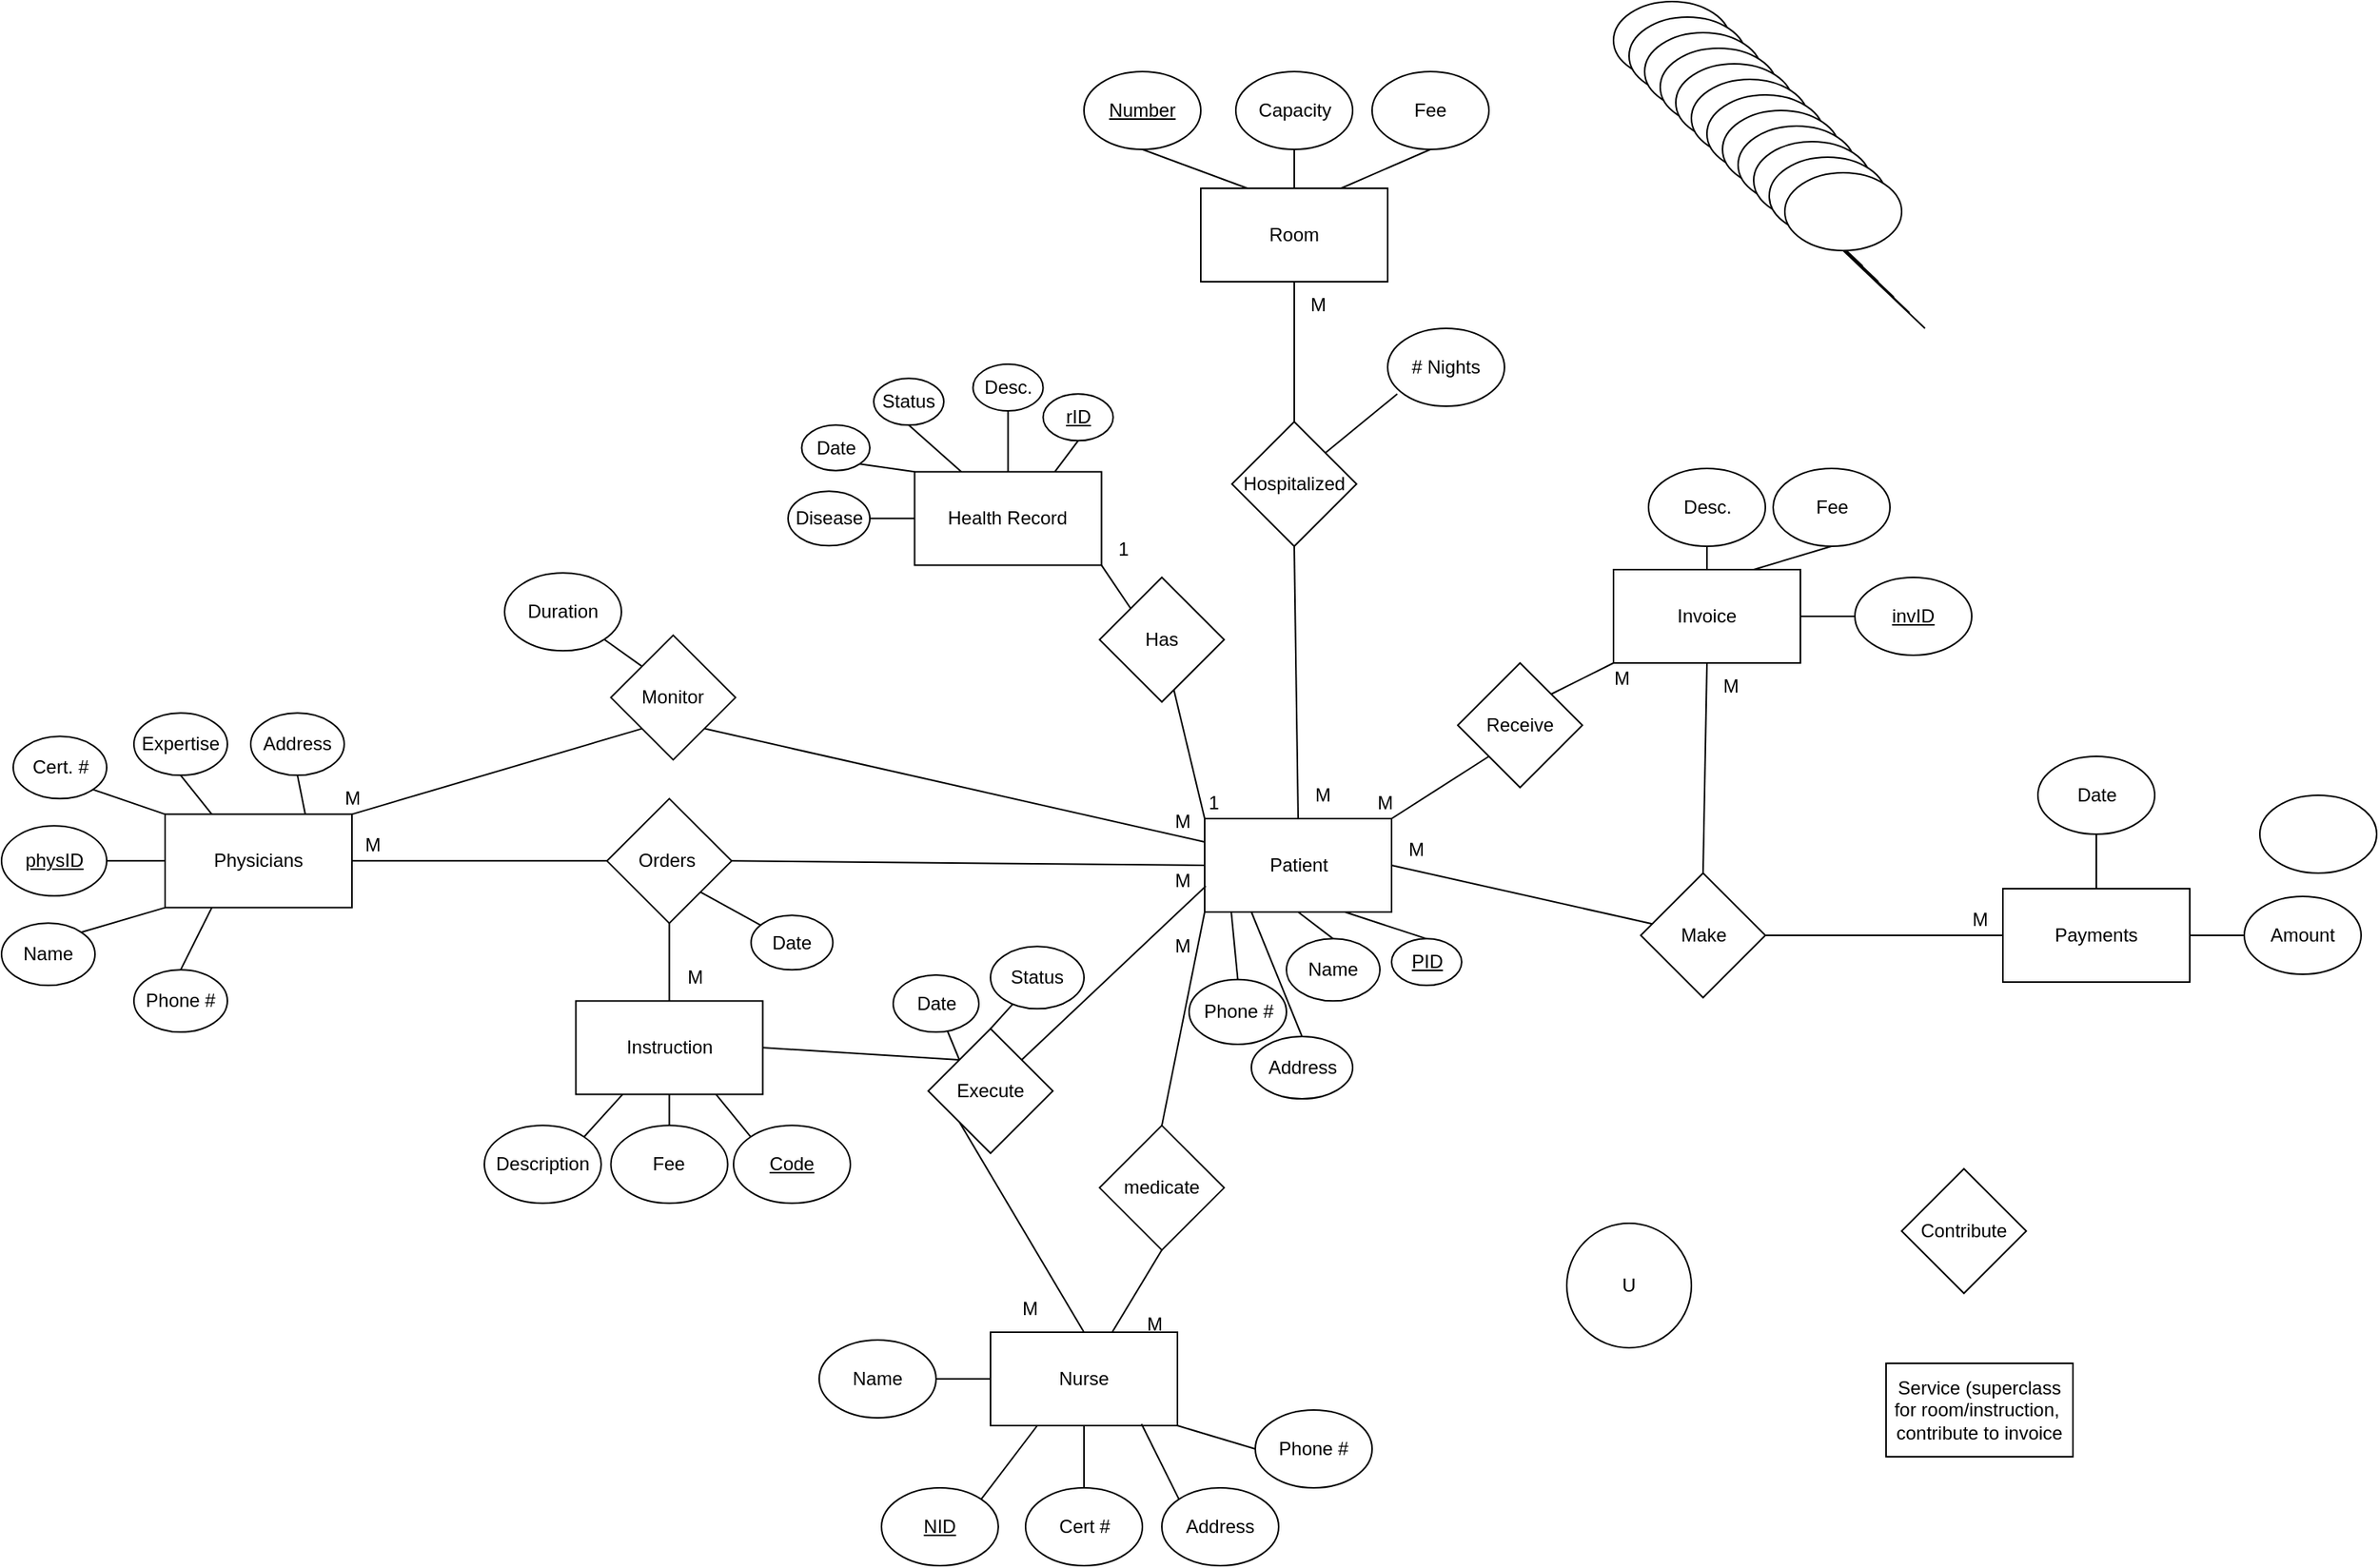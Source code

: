 <mxfile version="21.2.1" type="device">
  <diagram id="SSazmtFKOzigNYbbt5q3" name="Page-1">
    <mxGraphModel dx="2395" dy="1157" grid="1" gridSize="10" guides="1" tooltips="1" connect="1" arrows="1" fold="1" page="1" pageScale="1" pageWidth="850" pageHeight="1100" math="0" shadow="0">
      <root>
        <mxCell id="0" />
        <mxCell id="1" parent="0" />
        <mxCell id="51HZiMlxU9EM_0fWzo---1" value="Physicians" style="rounded=0;whiteSpace=wrap;html=1;" parent="1" vertex="1">
          <mxGeometry x="-690" y="542.17" width="120" height="60" as="geometry" />
        </mxCell>
        <mxCell id="51HZiMlxU9EM_0fWzo---2" value="Room" style="rounded=0;whiteSpace=wrap;html=1;" parent="1" vertex="1">
          <mxGeometry x="-25" y="140" width="120" height="60" as="geometry" />
        </mxCell>
        <mxCell id="51HZiMlxU9EM_0fWzo---3" value="Instruction" style="rounded=0;whiteSpace=wrap;html=1;" parent="1" vertex="1">
          <mxGeometry x="-426.25" y="662.17" width="120" height="60" as="geometry" />
        </mxCell>
        <mxCell id="51HZiMlxU9EM_0fWzo---4" value="Payments" style="rounded=0;whiteSpace=wrap;html=1;" parent="1" vertex="1">
          <mxGeometry x="490" y="590" width="120" height="60" as="geometry" />
        </mxCell>
        <mxCell id="51HZiMlxU9EM_0fWzo---5" value="Patient" style="rounded=0;whiteSpace=wrap;html=1;" parent="1" vertex="1">
          <mxGeometry x="-22.5" y="545" width="120" height="60" as="geometry" />
        </mxCell>
        <mxCell id="51HZiMlxU9EM_0fWzo---6" value="Nurse" style="rounded=0;whiteSpace=wrap;html=1;" parent="1" vertex="1">
          <mxGeometry x="-160" y="875" width="120" height="60" as="geometry" />
        </mxCell>
        <mxCell id="51HZiMlxU9EM_0fWzo---7" value="&lt;u&gt;physID&lt;/u&gt;" style="ellipse;whiteSpace=wrap;html=1;" parent="1" vertex="1">
          <mxGeometry x="-795" y="549.67" width="67.5" height="45" as="geometry" />
        </mxCell>
        <mxCell id="51HZiMlxU9EM_0fWzo---8" value="" style="endArrow=none;html=1;rounded=0;entryX=1;entryY=0.5;entryDx=0;entryDy=0;exitX=0;exitY=0.5;exitDx=0;exitDy=0;" parent="1" source="51HZiMlxU9EM_0fWzo---1" target="51HZiMlxU9EM_0fWzo---7" edge="1">
          <mxGeometry width="50" height="50" relative="1" as="geometry">
            <mxPoint x="-640" y="482.17" as="sourcePoint" />
            <mxPoint x="-420" y="642.17" as="targetPoint" />
          </mxGeometry>
        </mxCell>
        <mxCell id="51HZiMlxU9EM_0fWzo---88" value="" style="endArrow=none;html=1;rounded=0;entryX=0;entryY=0;entryDx=0;entryDy=0;exitX=0.75;exitY=1;exitDx=0;exitDy=0;" parent="1" source="51HZiMlxU9EM_0fWzo---3" target="51HZiMlxU9EM_0fWzo---93" edge="1">
          <mxGeometry width="50" height="50" relative="1" as="geometry">
            <mxPoint x="-315" y="812.17" as="sourcePoint" />
            <mxPoint x="377.5" y="942.17" as="targetPoint" />
          </mxGeometry>
        </mxCell>
        <mxCell id="51HZiMlxU9EM_0fWzo---91" value="" style="ellipse;whiteSpace=wrap;html=1;" parent="1" vertex="1">
          <mxGeometry x="655" y="530" width="75" height="50" as="geometry" />
        </mxCell>
        <mxCell id="51HZiMlxU9EM_0fWzo---93" value="&lt;u&gt;Code&lt;/u&gt;" style="ellipse;whiteSpace=wrap;html=1;" parent="1" vertex="1">
          <mxGeometry x="-325" y="742.17" width="75" height="50" as="geometry" />
        </mxCell>
        <mxCell id="51HZiMlxU9EM_0fWzo---95" value="Phone #" style="ellipse;whiteSpace=wrap;html=1;" parent="1" vertex="1">
          <mxGeometry x="-710" y="642.17" width="60" height="40" as="geometry" />
        </mxCell>
        <mxCell id="51HZiMlxU9EM_0fWzo---96" value="" style="endArrow=none;html=1;rounded=0;exitX=0.25;exitY=1;exitDx=0;exitDy=0;entryX=0.5;entryY=0;entryDx=0;entryDy=0;" parent="1" source="51HZiMlxU9EM_0fWzo---1" target="51HZiMlxU9EM_0fWzo---95" edge="1">
          <mxGeometry width="50" height="50" relative="1" as="geometry">
            <mxPoint x="-390" y="532.17" as="sourcePoint" />
            <mxPoint x="-660" y="642.17" as="targetPoint" />
          </mxGeometry>
        </mxCell>
        <mxCell id="51HZiMlxU9EM_0fWzo---97" value="Fee" style="ellipse;whiteSpace=wrap;html=1;" parent="1" vertex="1">
          <mxGeometry x="-403.75" y="742.17" width="75" height="50" as="geometry" />
        </mxCell>
        <mxCell id="51HZiMlxU9EM_0fWzo---98" value="" style="endArrow=none;html=1;rounded=0;entryX=0.5;entryY=0;entryDx=0;entryDy=0;exitX=0.5;exitY=1;exitDx=0;exitDy=0;" parent="1" source="51HZiMlxU9EM_0fWzo---3" target="51HZiMlxU9EM_0fWzo---97" edge="1">
          <mxGeometry width="50" height="50" relative="1" as="geometry">
            <mxPoint x="-375" y="812.17" as="sourcePoint" />
            <mxPoint x="427.5" y="992.17" as="targetPoint" />
          </mxGeometry>
        </mxCell>
        <mxCell id="51HZiMlxU9EM_0fWzo---99" value="Description" style="ellipse;whiteSpace=wrap;html=1;" parent="1" vertex="1">
          <mxGeometry x="-485" y="742.17" width="75" height="50" as="geometry" />
        </mxCell>
        <mxCell id="51HZiMlxU9EM_0fWzo---100" value="" style="endArrow=none;html=1;rounded=0;entryX=1;entryY=0;entryDx=0;entryDy=0;exitX=0.25;exitY=1;exitDx=0;exitDy=0;" parent="1" source="51HZiMlxU9EM_0fWzo---3" target="51HZiMlxU9EM_0fWzo---99" edge="1">
          <mxGeometry width="50" height="50" relative="1" as="geometry">
            <mxPoint x="-405" y="812.17" as="sourcePoint" />
            <mxPoint x="-95" y="852.17" as="targetPoint" />
          </mxGeometry>
        </mxCell>
        <mxCell id="51HZiMlxU9EM_0fWzo---101" value="Capacity" style="ellipse;whiteSpace=wrap;html=1;" parent="1" vertex="1">
          <mxGeometry x="-2.5" y="65" width="75" height="50" as="geometry" />
        </mxCell>
        <mxCell id="51HZiMlxU9EM_0fWzo---102" value="" style="endArrow=none;html=1;rounded=0;entryX=0.5;entryY=1;entryDx=0;entryDy=0;exitX=0.5;exitY=0;exitDx=0;exitDy=0;" parent="1" source="51HZiMlxU9EM_0fWzo---2" target="51HZiMlxU9EM_0fWzo---101" edge="1">
          <mxGeometry width="50" height="50" relative="1" as="geometry">
            <mxPoint x="325" y="155" as="sourcePoint" />
            <mxPoint x="545" y="315" as="targetPoint" />
          </mxGeometry>
        </mxCell>
        <mxCell id="51HZiMlxU9EM_0fWzo---103" value="Address" style="ellipse;whiteSpace=wrap;html=1;" parent="1" vertex="1">
          <mxGeometry x="-635" y="477.17" width="60" height="40" as="geometry" />
        </mxCell>
        <mxCell id="51HZiMlxU9EM_0fWzo---104" value="" style="endArrow=none;html=1;rounded=0;entryX=0.5;entryY=1;entryDx=0;entryDy=0;exitX=0.75;exitY=0;exitDx=0;exitDy=0;" parent="1" source="51HZiMlxU9EM_0fWzo---1" target="51HZiMlxU9EM_0fWzo---103" edge="1">
          <mxGeometry width="50" height="50" relative="1" as="geometry">
            <mxPoint x="-350" y="572.17" as="sourcePoint" />
            <mxPoint x="-130" y="732.17" as="targetPoint" />
          </mxGeometry>
        </mxCell>
        <mxCell id="51HZiMlxU9EM_0fWzo---107" value="Cert. #" style="ellipse;whiteSpace=wrap;html=1;" parent="1" vertex="1">
          <mxGeometry x="-787.5" y="492.17" width="60" height="40" as="geometry" />
        </mxCell>
        <mxCell id="51HZiMlxU9EM_0fWzo---108" value="" style="endArrow=none;html=1;rounded=0;entryX=1;entryY=1;entryDx=0;entryDy=0;exitX=0;exitY=0;exitDx=0;exitDy=0;" parent="1" source="51HZiMlxU9EM_0fWzo---1" target="51HZiMlxU9EM_0fWzo---107" edge="1">
          <mxGeometry width="50" height="50" relative="1" as="geometry">
            <mxPoint x="-690" y="542.17" as="sourcePoint" />
            <mxPoint x="-310" y="752.17" as="targetPoint" />
          </mxGeometry>
        </mxCell>
        <mxCell id="51HZiMlxU9EM_0fWzo---109" value="Name" style="ellipse;whiteSpace=wrap;html=1;" parent="1" vertex="1">
          <mxGeometry x="-795" y="612.17" width="60" height="40" as="geometry" />
        </mxCell>
        <mxCell id="51HZiMlxU9EM_0fWzo---110" value="" style="endArrow=none;html=1;rounded=0;entryX=1;entryY=0;entryDx=0;entryDy=0;exitX=0;exitY=1;exitDx=0;exitDy=0;" parent="1" source="51HZiMlxU9EM_0fWzo---1" target="51HZiMlxU9EM_0fWzo---109" edge="1">
          <mxGeometry width="50" height="50" relative="1" as="geometry">
            <mxPoint x="-530" y="432.17" as="sourcePoint" />
            <mxPoint x="-300" y="762.17" as="targetPoint" />
          </mxGeometry>
        </mxCell>
        <mxCell id="51HZiMlxU9EM_0fWzo---111" value="Expertise" style="ellipse;whiteSpace=wrap;html=1;" parent="1" vertex="1">
          <mxGeometry x="-710" y="477.17" width="60" height="40" as="geometry" />
        </mxCell>
        <mxCell id="51HZiMlxU9EM_0fWzo---112" value="" style="endArrow=none;html=1;rounded=0;entryX=0.5;entryY=1;entryDx=0;entryDy=0;exitX=0.25;exitY=0;exitDx=0;exitDy=0;" parent="1" source="51HZiMlxU9EM_0fWzo---1" target="51HZiMlxU9EM_0fWzo---111" edge="1">
          <mxGeometry width="50" height="50" relative="1" as="geometry">
            <mxPoint x="-460" y="432.17" as="sourcePoint" />
            <mxPoint x="-290" y="772.17" as="targetPoint" />
          </mxGeometry>
        </mxCell>
        <mxCell id="51HZiMlxU9EM_0fWzo---113" value="Fee" style="ellipse;whiteSpace=wrap;html=1;" parent="1" vertex="1">
          <mxGeometry x="85" y="65" width="75" height="50" as="geometry" />
        </mxCell>
        <mxCell id="51HZiMlxU9EM_0fWzo---114" value="" style="endArrow=none;html=1;rounded=0;entryX=0.5;entryY=1;entryDx=0;entryDy=0;exitX=0.75;exitY=0;exitDx=0;exitDy=0;" parent="1" source="51HZiMlxU9EM_0fWzo---2" target="51HZiMlxU9EM_0fWzo---113" edge="1">
          <mxGeometry width="50" height="50" relative="1" as="geometry">
            <mxPoint x="485" y="25" as="sourcePoint" />
            <mxPoint x="605" y="375" as="targetPoint" />
          </mxGeometry>
        </mxCell>
        <mxCell id="51HZiMlxU9EM_0fWzo---115" value="&lt;u&gt;Number&lt;/u&gt;" style="ellipse;whiteSpace=wrap;html=1;" parent="1" vertex="1">
          <mxGeometry x="-100" y="65" width="75" height="50" as="geometry" />
        </mxCell>
        <mxCell id="51HZiMlxU9EM_0fWzo---116" value="" style="endArrow=none;html=1;rounded=0;entryX=0.5;entryY=1;entryDx=0;entryDy=0;exitX=0.25;exitY=0;exitDx=0;exitDy=0;" parent="1" source="51HZiMlxU9EM_0fWzo---2" target="51HZiMlxU9EM_0fWzo---115" edge="1">
          <mxGeometry width="50" height="50" relative="1" as="geometry">
            <mxPoint x="465" y="75" as="sourcePoint" />
            <mxPoint x="615" y="385" as="targetPoint" />
          </mxGeometry>
        </mxCell>
        <mxCell id="51HZiMlxU9EM_0fWzo---117" value="" style="ellipse;whiteSpace=wrap;html=1;" parent="1" vertex="1">
          <mxGeometry x="240" y="20" width="75" height="50" as="geometry" />
        </mxCell>
        <mxCell id="51HZiMlxU9EM_0fWzo---118" value="" style="endArrow=none;html=1;rounded=0;entryX=0.5;entryY=1;entryDx=0;entryDy=0;" parent="1" target="51HZiMlxU9EM_0fWzo---117" edge="1">
          <mxGeometry width="50" height="50" relative="1" as="geometry">
            <mxPoint x="330" y="120" as="sourcePoint" />
            <mxPoint x="550" y="280" as="targetPoint" />
          </mxGeometry>
        </mxCell>
        <mxCell id="51HZiMlxU9EM_0fWzo---119" value="" style="ellipse;whiteSpace=wrap;html=1;" parent="1" vertex="1">
          <mxGeometry x="250" y="30" width="75" height="50" as="geometry" />
        </mxCell>
        <mxCell id="51HZiMlxU9EM_0fWzo---120" value="" style="endArrow=none;html=1;rounded=0;entryX=0.5;entryY=1;entryDx=0;entryDy=0;" parent="1" target="51HZiMlxU9EM_0fWzo---119" edge="1">
          <mxGeometry width="50" height="50" relative="1" as="geometry">
            <mxPoint x="340" y="130" as="sourcePoint" />
            <mxPoint x="560" y="290" as="targetPoint" />
          </mxGeometry>
        </mxCell>
        <mxCell id="51HZiMlxU9EM_0fWzo---121" value="" style="ellipse;whiteSpace=wrap;html=1;" parent="1" vertex="1">
          <mxGeometry x="260" y="40" width="75" height="50" as="geometry" />
        </mxCell>
        <mxCell id="51HZiMlxU9EM_0fWzo---122" value="" style="endArrow=none;html=1;rounded=0;entryX=0.5;entryY=1;entryDx=0;entryDy=0;" parent="1" target="51HZiMlxU9EM_0fWzo---121" edge="1">
          <mxGeometry width="50" height="50" relative="1" as="geometry">
            <mxPoint x="350" y="140" as="sourcePoint" />
            <mxPoint x="570" y="300" as="targetPoint" />
          </mxGeometry>
        </mxCell>
        <mxCell id="51HZiMlxU9EM_0fWzo---123" value="" style="ellipse;whiteSpace=wrap;html=1;" parent="1" vertex="1">
          <mxGeometry x="270" y="50" width="75" height="50" as="geometry" />
        </mxCell>
        <mxCell id="51HZiMlxU9EM_0fWzo---124" value="" style="endArrow=none;html=1;rounded=0;entryX=0.5;entryY=1;entryDx=0;entryDy=0;" parent="1" target="51HZiMlxU9EM_0fWzo---123" edge="1">
          <mxGeometry width="50" height="50" relative="1" as="geometry">
            <mxPoint x="360" y="150" as="sourcePoint" />
            <mxPoint x="580" y="310" as="targetPoint" />
          </mxGeometry>
        </mxCell>
        <mxCell id="51HZiMlxU9EM_0fWzo---125" value="" style="ellipse;whiteSpace=wrap;html=1;" parent="1" vertex="1">
          <mxGeometry x="280" y="60" width="75" height="50" as="geometry" />
        </mxCell>
        <mxCell id="51HZiMlxU9EM_0fWzo---126" value="" style="endArrow=none;html=1;rounded=0;entryX=0.5;entryY=1;entryDx=0;entryDy=0;" parent="1" target="51HZiMlxU9EM_0fWzo---125" edge="1">
          <mxGeometry width="50" height="50" relative="1" as="geometry">
            <mxPoint x="370" y="160" as="sourcePoint" />
            <mxPoint x="590" y="320" as="targetPoint" />
          </mxGeometry>
        </mxCell>
        <mxCell id="51HZiMlxU9EM_0fWzo---127" value="" style="ellipse;whiteSpace=wrap;html=1;" parent="1" vertex="1">
          <mxGeometry x="290" y="70" width="75" height="50" as="geometry" />
        </mxCell>
        <mxCell id="51HZiMlxU9EM_0fWzo---128" value="" style="endArrow=none;html=1;rounded=0;entryX=0.5;entryY=1;entryDx=0;entryDy=0;" parent="1" target="51HZiMlxU9EM_0fWzo---127" edge="1">
          <mxGeometry width="50" height="50" relative="1" as="geometry">
            <mxPoint x="380" y="170" as="sourcePoint" />
            <mxPoint x="600" y="330" as="targetPoint" />
          </mxGeometry>
        </mxCell>
        <mxCell id="51HZiMlxU9EM_0fWzo---129" value="" style="ellipse;whiteSpace=wrap;html=1;" parent="1" vertex="1">
          <mxGeometry x="300" y="80" width="75" height="50" as="geometry" />
        </mxCell>
        <mxCell id="51HZiMlxU9EM_0fWzo---130" value="" style="endArrow=none;html=1;rounded=0;entryX=0.5;entryY=1;entryDx=0;entryDy=0;" parent="1" target="51HZiMlxU9EM_0fWzo---129" edge="1">
          <mxGeometry width="50" height="50" relative="1" as="geometry">
            <mxPoint x="390" y="180" as="sourcePoint" />
            <mxPoint x="610" y="340" as="targetPoint" />
          </mxGeometry>
        </mxCell>
        <mxCell id="51HZiMlxU9EM_0fWzo---131" value="" style="ellipse;whiteSpace=wrap;html=1;" parent="1" vertex="1">
          <mxGeometry x="310" y="90" width="75" height="50" as="geometry" />
        </mxCell>
        <mxCell id="51HZiMlxU9EM_0fWzo---132" value="" style="endArrow=none;html=1;rounded=0;entryX=0.5;entryY=1;entryDx=0;entryDy=0;" parent="1" target="51HZiMlxU9EM_0fWzo---131" edge="1">
          <mxGeometry width="50" height="50" relative="1" as="geometry">
            <mxPoint x="400" y="190" as="sourcePoint" />
            <mxPoint x="620" y="350" as="targetPoint" />
          </mxGeometry>
        </mxCell>
        <mxCell id="51HZiMlxU9EM_0fWzo---133" value="" style="ellipse;whiteSpace=wrap;html=1;" parent="1" vertex="1">
          <mxGeometry x="320" y="100" width="75" height="50" as="geometry" />
        </mxCell>
        <mxCell id="51HZiMlxU9EM_0fWzo---134" value="" style="endArrow=none;html=1;rounded=0;entryX=0.5;entryY=1;entryDx=0;entryDy=0;" parent="1" target="51HZiMlxU9EM_0fWzo---133" edge="1">
          <mxGeometry width="50" height="50" relative="1" as="geometry">
            <mxPoint x="410" y="200" as="sourcePoint" />
            <mxPoint x="630" y="360" as="targetPoint" />
          </mxGeometry>
        </mxCell>
        <mxCell id="51HZiMlxU9EM_0fWzo---135" value="" style="ellipse;whiteSpace=wrap;html=1;" parent="1" vertex="1">
          <mxGeometry x="330" y="110" width="75" height="50" as="geometry" />
        </mxCell>
        <mxCell id="51HZiMlxU9EM_0fWzo---136" value="" style="endArrow=none;html=1;rounded=0;entryX=0.5;entryY=1;entryDx=0;entryDy=0;" parent="1" target="51HZiMlxU9EM_0fWzo---135" edge="1">
          <mxGeometry width="50" height="50" relative="1" as="geometry">
            <mxPoint x="420" y="210" as="sourcePoint" />
            <mxPoint x="640" y="370" as="targetPoint" />
          </mxGeometry>
        </mxCell>
        <mxCell id="51HZiMlxU9EM_0fWzo---137" value="" style="ellipse;whiteSpace=wrap;html=1;" parent="1" vertex="1">
          <mxGeometry x="340" y="120" width="75" height="50" as="geometry" />
        </mxCell>
        <mxCell id="51HZiMlxU9EM_0fWzo---138" value="" style="endArrow=none;html=1;rounded=0;entryX=0.5;entryY=1;entryDx=0;entryDy=0;" parent="1" target="51HZiMlxU9EM_0fWzo---137" edge="1">
          <mxGeometry width="50" height="50" relative="1" as="geometry">
            <mxPoint x="430" y="220" as="sourcePoint" />
            <mxPoint x="650" y="380" as="targetPoint" />
          </mxGeometry>
        </mxCell>
        <mxCell id="51HZiMlxU9EM_0fWzo---139" value="" style="ellipse;whiteSpace=wrap;html=1;" parent="1" vertex="1">
          <mxGeometry x="350" y="130" width="75" height="50" as="geometry" />
        </mxCell>
        <mxCell id="51HZiMlxU9EM_0fWzo---140" value="" style="endArrow=none;html=1;rounded=0;entryX=0.5;entryY=1;entryDx=0;entryDy=0;" parent="1" target="51HZiMlxU9EM_0fWzo---139" edge="1">
          <mxGeometry width="50" height="50" relative="1" as="geometry">
            <mxPoint x="440" y="230" as="sourcePoint" />
            <mxPoint x="660" y="390" as="targetPoint" />
          </mxGeometry>
        </mxCell>
        <mxCell id="51HZiMlxU9EM_0fWzo---141" value="Desc." style="ellipse;whiteSpace=wrap;html=1;" parent="1" vertex="1">
          <mxGeometry x="262.5" y="320" width="75" height="50" as="geometry" />
        </mxCell>
        <mxCell id="51HZiMlxU9EM_0fWzo---142" value="" style="endArrow=none;html=1;rounded=0;entryX=0.5;entryY=1;entryDx=0;entryDy=0;exitX=0.5;exitY=0;exitDx=0;exitDy=0;" parent="1" source="-TbdaekWmT4Wg_c_PYvP-15" target="51HZiMlxU9EM_0fWzo---141" edge="1">
          <mxGeometry width="50" height="50" relative="1" as="geometry">
            <mxPoint x="450" y="240" as="sourcePoint" />
            <mxPoint x="670" y="400" as="targetPoint" />
          </mxGeometry>
        </mxCell>
        <mxCell id="51HZiMlxU9EM_0fWzo---143" value="Fee" style="ellipse;whiteSpace=wrap;html=1;" parent="1" vertex="1">
          <mxGeometry x="342.5" y="320" width="75" height="50" as="geometry" />
        </mxCell>
        <mxCell id="51HZiMlxU9EM_0fWzo---144" value="" style="endArrow=none;html=1;rounded=0;entryX=0.5;entryY=1;entryDx=0;entryDy=0;exitX=0.75;exitY=0;exitDx=0;exitDy=0;" parent="1" source="-TbdaekWmT4Wg_c_PYvP-15" target="51HZiMlxU9EM_0fWzo---143" edge="1">
          <mxGeometry width="50" height="50" relative="1" as="geometry">
            <mxPoint x="460" y="250" as="sourcePoint" />
            <mxPoint x="680" y="410" as="targetPoint" />
          </mxGeometry>
        </mxCell>
        <mxCell id="51HZiMlxU9EM_0fWzo---145" value="&lt;u&gt;invID&lt;/u&gt;" style="ellipse;whiteSpace=wrap;html=1;" parent="1" vertex="1">
          <mxGeometry x="395" y="390" width="75" height="50" as="geometry" />
        </mxCell>
        <mxCell id="51HZiMlxU9EM_0fWzo---146" value="" style="endArrow=none;html=1;rounded=0;entryX=0;entryY=0.5;entryDx=0;entryDy=0;exitX=1;exitY=0.5;exitDx=0;exitDy=0;" parent="1" source="-TbdaekWmT4Wg_c_PYvP-15" target="51HZiMlxU9EM_0fWzo---145" edge="1">
          <mxGeometry width="50" height="50" relative="1" as="geometry">
            <mxPoint x="470" y="260" as="sourcePoint" />
            <mxPoint x="690" y="420" as="targetPoint" />
          </mxGeometry>
        </mxCell>
        <mxCell id="51HZiMlxU9EM_0fWzo---147" value="Desc." style="ellipse;whiteSpace=wrap;html=1;" parent="1" vertex="1">
          <mxGeometry x="-171.25" y="253" width="45" height="30" as="geometry" />
        </mxCell>
        <mxCell id="51HZiMlxU9EM_0fWzo---148" value="" style="endArrow=none;html=1;rounded=0;entryX=0.5;entryY=1;entryDx=0;entryDy=0;exitX=0.5;exitY=0;exitDx=0;exitDy=0;" parent="1" source="-TbdaekWmT4Wg_c_PYvP-22" target="51HZiMlxU9EM_0fWzo---147" edge="1">
          <mxGeometry width="50" height="50" relative="1" as="geometry">
            <mxPoint x="625" y="292.17" as="sourcePoint" />
            <mxPoint x="845" y="452.17" as="targetPoint" />
          </mxGeometry>
        </mxCell>
        <mxCell id="51HZiMlxU9EM_0fWzo---149" value="Disease" style="ellipse;whiteSpace=wrap;html=1;" parent="1" vertex="1">
          <mxGeometry x="-290" y="334.67" width="52.5" height="35" as="geometry" />
        </mxCell>
        <mxCell id="51HZiMlxU9EM_0fWzo---150" value="" style="endArrow=none;html=1;rounded=0;entryX=1;entryY=0.5;entryDx=0;entryDy=0;exitX=0;exitY=0.5;exitDx=0;exitDy=0;" parent="1" source="-TbdaekWmT4Wg_c_PYvP-22" target="51HZiMlxU9EM_0fWzo---149" edge="1">
          <mxGeometry width="50" height="50" relative="1" as="geometry">
            <mxPoint x="635" y="302.17" as="sourcePoint" />
            <mxPoint x="855" y="462.17" as="targetPoint" />
          </mxGeometry>
        </mxCell>
        <mxCell id="51HZiMlxU9EM_0fWzo---151" value="Duration" style="ellipse;whiteSpace=wrap;html=1;" parent="1" vertex="1">
          <mxGeometry x="-472" y="387.17" width="75" height="50" as="geometry" />
        </mxCell>
        <mxCell id="51HZiMlxU9EM_0fWzo---152" value="" style="endArrow=none;html=1;rounded=0;entryX=1;entryY=1;entryDx=0;entryDy=0;exitX=0;exitY=0;exitDx=0;exitDy=0;" parent="1" source="-TbdaekWmT4Wg_c_PYvP-28" target="51HZiMlxU9EM_0fWzo---151" edge="1">
          <mxGeometry width="50" height="50" relative="1" as="geometry">
            <mxPoint x="500" y="247.17" as="sourcePoint" />
            <mxPoint x="720" y="407.17" as="targetPoint" />
          </mxGeometry>
        </mxCell>
        <mxCell id="51HZiMlxU9EM_0fWzo---153" value="Status" style="ellipse;whiteSpace=wrap;html=1;" parent="1" vertex="1">
          <mxGeometry x="-235" y="262.17" width="45" height="30" as="geometry" />
        </mxCell>
        <mxCell id="51HZiMlxU9EM_0fWzo---154" value="" style="endArrow=none;html=1;rounded=0;entryX=0.5;entryY=1;entryDx=0;entryDy=0;exitX=0.25;exitY=0;exitDx=0;exitDy=0;" parent="1" source="-TbdaekWmT4Wg_c_PYvP-22" target="51HZiMlxU9EM_0fWzo---153" edge="1">
          <mxGeometry width="50" height="50" relative="1" as="geometry">
            <mxPoint x="655" y="322.17" as="sourcePoint" />
            <mxPoint x="875" y="482.17" as="targetPoint" />
          </mxGeometry>
        </mxCell>
        <mxCell id="51HZiMlxU9EM_0fWzo---155" value="# Nights" style="ellipse;whiteSpace=wrap;html=1;" parent="1" vertex="1">
          <mxGeometry x="95" y="230" width="75" height="50" as="geometry" />
        </mxCell>
        <mxCell id="51HZiMlxU9EM_0fWzo---156" value="" style="endArrow=none;html=1;rounded=0;entryX=0.082;entryY=0.843;entryDx=0;entryDy=0;exitX=1;exitY=0;exitDx=0;exitDy=0;entryPerimeter=0;" parent="1" source="-TbdaekWmT4Wg_c_PYvP-1" target="51HZiMlxU9EM_0fWzo---155" edge="1">
          <mxGeometry width="50" height="50" relative="1" as="geometry">
            <mxPoint x="520" y="310" as="sourcePoint" />
            <mxPoint x="740" y="470" as="targetPoint" />
          </mxGeometry>
        </mxCell>
        <mxCell id="51HZiMlxU9EM_0fWzo---159" value="Phone #" style="ellipse;whiteSpace=wrap;html=1;" parent="1" vertex="1">
          <mxGeometry x="10" y="925" width="75" height="50" as="geometry" />
        </mxCell>
        <mxCell id="51HZiMlxU9EM_0fWzo---160" value="" style="endArrow=none;html=1;rounded=0;entryX=0;entryY=0.5;entryDx=0;entryDy=0;exitX=1;exitY=1;exitDx=0;exitDy=0;" parent="1" source="51HZiMlxU9EM_0fWzo---6" target="51HZiMlxU9EM_0fWzo---159" edge="1">
          <mxGeometry width="50" height="50" relative="1" as="geometry">
            <mxPoint x="140" y="690" as="sourcePoint" />
            <mxPoint x="230" y="835" as="targetPoint" />
          </mxGeometry>
        </mxCell>
        <mxCell id="51HZiMlxU9EM_0fWzo---161" value="Date" style="ellipse;whiteSpace=wrap;html=1;" parent="1" vertex="1">
          <mxGeometry x="512.5" y="505" width="75" height="50" as="geometry" />
        </mxCell>
        <mxCell id="51HZiMlxU9EM_0fWzo---162" value="" style="endArrow=none;html=1;rounded=0;entryX=0.5;entryY=1;entryDx=0;entryDy=0;exitX=0.5;exitY=0;exitDx=0;exitDy=0;" parent="1" source="51HZiMlxU9EM_0fWzo---4" target="51HZiMlxU9EM_0fWzo---161" edge="1">
          <mxGeometry width="50" height="50" relative="1" as="geometry">
            <mxPoint x="550" y="340" as="sourcePoint" />
            <mxPoint x="770" y="500" as="targetPoint" />
          </mxGeometry>
        </mxCell>
        <mxCell id="51HZiMlxU9EM_0fWzo---163" value="Date" style="ellipse;whiteSpace=wrap;html=1;" parent="1" vertex="1">
          <mxGeometry x="-281.25" y="292.17" width="43.75" height="29.17" as="geometry" />
        </mxCell>
        <mxCell id="51HZiMlxU9EM_0fWzo---164" value="" style="endArrow=none;html=1;rounded=0;entryX=1;entryY=1;entryDx=0;entryDy=0;exitX=0;exitY=0;exitDx=0;exitDy=0;" parent="1" source="-TbdaekWmT4Wg_c_PYvP-22" target="51HZiMlxU9EM_0fWzo---163" edge="1">
          <mxGeometry width="50" height="50" relative="1" as="geometry">
            <mxPoint x="705" y="372.17" as="sourcePoint" />
            <mxPoint x="925" y="532.17" as="targetPoint" />
          </mxGeometry>
        </mxCell>
        <mxCell id="51HZiMlxU9EM_0fWzo---165" value="Name" style="ellipse;whiteSpace=wrap;html=1;" parent="1" vertex="1">
          <mxGeometry x="-270" y="880" width="75" height="50" as="geometry" />
        </mxCell>
        <mxCell id="51HZiMlxU9EM_0fWzo---166" value="" style="endArrow=none;html=1;rounded=0;entryX=1;entryY=0.5;entryDx=0;entryDy=0;exitX=0;exitY=0.5;exitDx=0;exitDy=0;" parent="1" source="51HZiMlxU9EM_0fWzo---6" target="51HZiMlxU9EM_0fWzo---165" edge="1">
          <mxGeometry width="50" height="50" relative="1" as="geometry">
            <mxPoint x="1140" y="1045" as="sourcePoint" />
            <mxPoint x="1360" y="1205" as="targetPoint" />
          </mxGeometry>
        </mxCell>
        <mxCell id="51HZiMlxU9EM_0fWzo---167" value="Amount" style="ellipse;whiteSpace=wrap;html=1;" parent="1" vertex="1">
          <mxGeometry x="645" y="595" width="75" height="50" as="geometry" />
        </mxCell>
        <mxCell id="51HZiMlxU9EM_0fWzo---168" value="" style="endArrow=none;html=1;rounded=0;entryX=0;entryY=0.5;entryDx=0;entryDy=0;exitX=1;exitY=0.5;exitDx=0;exitDy=0;" parent="1" source="51HZiMlxU9EM_0fWzo---4" target="51HZiMlxU9EM_0fWzo---167" edge="1">
          <mxGeometry width="50" height="50" relative="1" as="geometry">
            <mxPoint x="580" y="370" as="sourcePoint" />
            <mxPoint x="800" y="530" as="targetPoint" />
          </mxGeometry>
        </mxCell>
        <mxCell id="51HZiMlxU9EM_0fWzo---169" value="&lt;u&gt;NID&lt;/u&gt;" style="ellipse;whiteSpace=wrap;html=1;" parent="1" vertex="1">
          <mxGeometry x="-230" y="975" width="75" height="50" as="geometry" />
        </mxCell>
        <mxCell id="51HZiMlxU9EM_0fWzo---170" value="" style="endArrow=none;html=1;rounded=0;entryX=1;entryY=0;entryDx=0;entryDy=0;exitX=0.25;exitY=1;exitDx=0;exitDy=0;" parent="1" source="51HZiMlxU9EM_0fWzo---6" target="51HZiMlxU9EM_0fWzo---169" edge="1">
          <mxGeometry width="50" height="50" relative="1" as="geometry">
            <mxPoint x="15" y="975" as="sourcePoint" />
            <mxPoint x="235" y="1135" as="targetPoint" />
          </mxGeometry>
        </mxCell>
        <mxCell id="51HZiMlxU9EM_0fWzo---171" value="Address" style="ellipse;whiteSpace=wrap;html=1;" parent="1" vertex="1">
          <mxGeometry x="-50" y="975" width="75" height="50" as="geometry" />
        </mxCell>
        <mxCell id="51HZiMlxU9EM_0fWzo---172" value="" style="endArrow=none;html=1;rounded=0;entryX=0;entryY=0;entryDx=0;entryDy=0;exitX=0.808;exitY=0.983;exitDx=0;exitDy=0;exitPerimeter=0;" parent="1" source="51HZiMlxU9EM_0fWzo---6" target="51HZiMlxU9EM_0fWzo---171" edge="1">
          <mxGeometry width="50" height="50" relative="1" as="geometry">
            <mxPoint x="25" y="985" as="sourcePoint" />
            <mxPoint x="245" y="1145" as="targetPoint" />
          </mxGeometry>
        </mxCell>
        <mxCell id="51HZiMlxU9EM_0fWzo---173" value="Cert #" style="ellipse;whiteSpace=wrap;html=1;" parent="1" vertex="1">
          <mxGeometry x="-137.5" y="975" width="75" height="50" as="geometry" />
        </mxCell>
        <mxCell id="51HZiMlxU9EM_0fWzo---174" value="" style="endArrow=none;html=1;rounded=0;exitX=0.5;exitY=1;exitDx=0;exitDy=0;entryX=0.5;entryY=0;entryDx=0;entryDy=0;" parent="1" source="51HZiMlxU9EM_0fWzo---6" target="51HZiMlxU9EM_0fWzo---173" edge="1">
          <mxGeometry width="50" height="50" relative="1" as="geometry">
            <mxPoint x="35" y="995" as="sourcePoint" />
            <mxPoint x="-65" y="1005" as="targetPoint" />
          </mxGeometry>
        </mxCell>
        <mxCell id="51HZiMlxU9EM_0fWzo---175" value="Phone #" style="ellipse;whiteSpace=wrap;html=1;" parent="1" vertex="1">
          <mxGeometry x="-32.5" y="648.33" width="62.5" height="41.67" as="geometry" />
        </mxCell>
        <mxCell id="51HZiMlxU9EM_0fWzo---176" value="" style="endArrow=none;html=1;rounded=0;entryX=0.5;entryY=0;entryDx=0;entryDy=0;exitX=0.142;exitY=0.994;exitDx=0;exitDy=0;exitPerimeter=0;" parent="1" source="51HZiMlxU9EM_0fWzo---5" target="51HZiMlxU9EM_0fWzo---175" edge="1">
          <mxGeometry width="50" height="50" relative="1" as="geometry">
            <mxPoint x="477.5" y="675" as="sourcePoint" />
            <mxPoint x="697.5" y="835" as="targetPoint" />
          </mxGeometry>
        </mxCell>
        <mxCell id="51HZiMlxU9EM_0fWzo---177" value="Address" style="ellipse;whiteSpace=wrap;html=1;" parent="1" vertex="1">
          <mxGeometry x="7.5" y="685" width="65" height="40" as="geometry" />
        </mxCell>
        <mxCell id="51HZiMlxU9EM_0fWzo---178" value="" style="endArrow=none;html=1;rounded=0;entryX=0.5;entryY=0;entryDx=0;entryDy=0;exitX=0.25;exitY=1;exitDx=0;exitDy=0;" parent="1" source="51HZiMlxU9EM_0fWzo---5" target="51HZiMlxU9EM_0fWzo---177" edge="1">
          <mxGeometry width="50" height="50" relative="1" as="geometry">
            <mxPoint x="487.5" y="685" as="sourcePoint" />
            <mxPoint x="707.5" y="845" as="targetPoint" />
          </mxGeometry>
        </mxCell>
        <mxCell id="51HZiMlxU9EM_0fWzo---179" value="&lt;u&gt;PID&lt;/u&gt;" style="ellipse;whiteSpace=wrap;html=1;" parent="1" vertex="1">
          <mxGeometry x="97.5" y="622.17" width="45" height="30" as="geometry" />
        </mxCell>
        <mxCell id="51HZiMlxU9EM_0fWzo---180" value="" style="endArrow=none;html=1;rounded=0;entryX=0.5;entryY=0;entryDx=0;entryDy=0;exitX=0.75;exitY=1;exitDx=0;exitDy=0;" parent="1" source="51HZiMlxU9EM_0fWzo---5" target="51HZiMlxU9EM_0fWzo---179" edge="1">
          <mxGeometry width="50" height="50" relative="1" as="geometry">
            <mxPoint x="497.5" y="695" as="sourcePoint" />
            <mxPoint x="717.5" y="855" as="targetPoint" />
          </mxGeometry>
        </mxCell>
        <mxCell id="51HZiMlxU9EM_0fWzo---181" value="Name" style="ellipse;whiteSpace=wrap;html=1;" parent="1" vertex="1">
          <mxGeometry x="30" y="622.17" width="60" height="40" as="geometry" />
        </mxCell>
        <mxCell id="51HZiMlxU9EM_0fWzo---182" value="" style="endArrow=none;html=1;rounded=0;entryX=0.5;entryY=0;entryDx=0;entryDy=0;exitX=0.5;exitY=1;exitDx=0;exitDy=0;" parent="1" source="51HZiMlxU9EM_0fWzo---5" target="51HZiMlxU9EM_0fWzo---181" edge="1">
          <mxGeometry width="50" height="50" relative="1" as="geometry">
            <mxPoint x="507.5" y="705" as="sourcePoint" />
            <mxPoint x="727.5" y="865" as="targetPoint" />
          </mxGeometry>
        </mxCell>
        <mxCell id="-TbdaekWmT4Wg_c_PYvP-1" value="Hospitalized" style="rhombus;whiteSpace=wrap;html=1;" parent="1" vertex="1">
          <mxGeometry x="-5" y="290" width="80" height="80" as="geometry" />
        </mxCell>
        <mxCell id="-TbdaekWmT4Wg_c_PYvP-2" value="" style="endArrow=none;html=1;rounded=0;entryX=0.5;entryY=1;entryDx=0;entryDy=0;exitX=0.5;exitY=0;exitDx=0;exitDy=0;" parent="1" source="51HZiMlxU9EM_0fWzo---5" target="-TbdaekWmT4Wg_c_PYvP-1" edge="1">
          <mxGeometry width="50" height="50" relative="1" as="geometry">
            <mxPoint x="300" y="440" as="sourcePoint" />
            <mxPoint x="350" y="390" as="targetPoint" />
          </mxGeometry>
        </mxCell>
        <mxCell id="-TbdaekWmT4Wg_c_PYvP-3" value="" style="endArrow=none;html=1;rounded=0;entryX=0.5;entryY=1;entryDx=0;entryDy=0;exitX=0.5;exitY=0;exitDx=0;exitDy=0;" parent="1" source="-TbdaekWmT4Wg_c_PYvP-1" target="51HZiMlxU9EM_0fWzo---2" edge="1">
          <mxGeometry width="50" height="50" relative="1" as="geometry">
            <mxPoint x="300" y="440" as="sourcePoint" />
            <mxPoint x="350" y="390" as="targetPoint" />
          </mxGeometry>
        </mxCell>
        <mxCell id="-TbdaekWmT4Wg_c_PYvP-4" value="M" style="text;html=1;align=center;verticalAlign=middle;resizable=0;points=[];autosize=1;strokeColor=none;fillColor=none;" parent="1" vertex="1">
          <mxGeometry x="35" y="200" width="30" height="30" as="geometry" />
        </mxCell>
        <mxCell id="-TbdaekWmT4Wg_c_PYvP-5" value="M" style="text;html=1;align=center;verticalAlign=middle;resizable=0;points=[];autosize=1;strokeColor=none;fillColor=none;" parent="1" vertex="1">
          <mxGeometry x="37.5" y="515" width="30" height="30" as="geometry" />
        </mxCell>
        <mxCell id="-TbdaekWmT4Wg_c_PYvP-6" value="Orders&amp;nbsp;" style="rhombus;whiteSpace=wrap;html=1;" parent="1" vertex="1">
          <mxGeometry x="-406.25" y="532.17" width="80" height="80" as="geometry" />
        </mxCell>
        <mxCell id="-TbdaekWmT4Wg_c_PYvP-7" value="" style="endArrow=none;html=1;rounded=0;exitX=1;exitY=0.5;exitDx=0;exitDy=0;entryX=0;entryY=0.5;entryDx=0;entryDy=0;" parent="1" source="-TbdaekWmT4Wg_c_PYvP-6" target="51HZiMlxU9EM_0fWzo---5" edge="1">
          <mxGeometry width="50" height="50" relative="1" as="geometry">
            <mxPoint x="80" y="720" as="sourcePoint" />
            <mxPoint x="130" y="670" as="targetPoint" />
          </mxGeometry>
        </mxCell>
        <mxCell id="-TbdaekWmT4Wg_c_PYvP-8" value="" style="endArrow=none;html=1;rounded=0;entryX=1;entryY=0.5;entryDx=0;entryDy=0;exitX=0;exitY=0.5;exitDx=0;exitDy=0;" parent="1" source="-TbdaekWmT4Wg_c_PYvP-6" target="51HZiMlxU9EM_0fWzo---1" edge="1">
          <mxGeometry width="50" height="50" relative="1" as="geometry">
            <mxPoint x="105" y="672.17" as="sourcePoint" />
            <mxPoint x="155" y="622.17" as="targetPoint" />
          </mxGeometry>
        </mxCell>
        <mxCell id="-TbdaekWmT4Wg_c_PYvP-9" value="" style="endArrow=none;html=1;rounded=0;entryX=0.5;entryY=1;entryDx=0;entryDy=0;exitX=0.5;exitY=0;exitDx=0;exitDy=0;" parent="1" source="51HZiMlxU9EM_0fWzo---3" target="-TbdaekWmT4Wg_c_PYvP-6" edge="1">
          <mxGeometry width="50" height="50" relative="1" as="geometry">
            <mxPoint x="105" y="672.17" as="sourcePoint" />
            <mxPoint x="155" y="622.17" as="targetPoint" />
          </mxGeometry>
        </mxCell>
        <mxCell id="-TbdaekWmT4Wg_c_PYvP-10" value="" style="endArrow=none;html=1;rounded=0;exitX=1;exitY=0.5;exitDx=0;exitDy=0;" parent="1" source="51HZiMlxU9EM_0fWzo---5" target="-TbdaekWmT4Wg_c_PYvP-11" edge="1">
          <mxGeometry width="50" height="50" relative="1" as="geometry">
            <mxPoint x="80" y="370" as="sourcePoint" />
            <mxPoint x="200" y="570" as="targetPoint" />
          </mxGeometry>
        </mxCell>
        <mxCell id="-TbdaekWmT4Wg_c_PYvP-11" value="Make" style="rhombus;whiteSpace=wrap;html=1;" parent="1" vertex="1">
          <mxGeometry x="257.5" y="580" width="80" height="80" as="geometry" />
        </mxCell>
        <mxCell id="-TbdaekWmT4Wg_c_PYvP-12" value="" style="endArrow=none;html=1;rounded=0;entryX=1;entryY=0.5;entryDx=0;entryDy=0;exitX=0;exitY=0.5;exitDx=0;exitDy=0;" parent="1" source="51HZiMlxU9EM_0fWzo---4" target="-TbdaekWmT4Wg_c_PYvP-11" edge="1">
          <mxGeometry width="50" height="50" relative="1" as="geometry">
            <mxPoint x="80" y="370" as="sourcePoint" />
            <mxPoint x="130" y="320" as="targetPoint" />
          </mxGeometry>
        </mxCell>
        <mxCell id="-TbdaekWmT4Wg_c_PYvP-13" value="M" style="text;html=1;align=center;verticalAlign=middle;resizable=0;points=[];autosize=1;strokeColor=none;fillColor=none;" parent="1" vertex="1">
          <mxGeometry x="97.5" y="550" width="30" height="30" as="geometry" />
        </mxCell>
        <mxCell id="-TbdaekWmT4Wg_c_PYvP-14" value="M" style="text;html=1;align=center;verticalAlign=middle;resizable=0;points=[];autosize=1;strokeColor=none;fillColor=none;" parent="1" vertex="1">
          <mxGeometry x="460" y="595" width="30" height="30" as="geometry" />
        </mxCell>
        <mxCell id="-TbdaekWmT4Wg_c_PYvP-15" value="Invoice" style="rounded=0;whiteSpace=wrap;html=1;" parent="1" vertex="1">
          <mxGeometry x="240" y="385" width="120" height="60" as="geometry" />
        </mxCell>
        <mxCell id="-TbdaekWmT4Wg_c_PYvP-16" value="Receive" style="rhombus;whiteSpace=wrap;html=1;" parent="1" vertex="1">
          <mxGeometry x="140" y="445" width="80" height="80" as="geometry" />
        </mxCell>
        <mxCell id="-TbdaekWmT4Wg_c_PYvP-17" value="" style="endArrow=none;html=1;rounded=0;exitX=1;exitY=0;exitDx=0;exitDy=0;entryX=0;entryY=1;entryDx=0;entryDy=0;" parent="1" source="51HZiMlxU9EM_0fWzo---5" target="-TbdaekWmT4Wg_c_PYvP-16" edge="1">
          <mxGeometry width="50" height="50" relative="1" as="geometry">
            <mxPoint x="80" y="370" as="sourcePoint" />
            <mxPoint x="130" y="320" as="targetPoint" />
          </mxGeometry>
        </mxCell>
        <mxCell id="-TbdaekWmT4Wg_c_PYvP-18" value="" style="endArrow=none;html=1;rounded=0;entryX=0;entryY=1;entryDx=0;entryDy=0;exitX=1;exitY=0;exitDx=0;exitDy=0;" parent="1" source="-TbdaekWmT4Wg_c_PYvP-16" target="-TbdaekWmT4Wg_c_PYvP-15" edge="1">
          <mxGeometry width="50" height="50" relative="1" as="geometry">
            <mxPoint x="80" y="370" as="sourcePoint" />
            <mxPoint x="130" y="320" as="targetPoint" />
          </mxGeometry>
        </mxCell>
        <mxCell id="-TbdaekWmT4Wg_c_PYvP-19" value="M" style="text;html=1;align=center;verticalAlign=middle;resizable=0;points=[];autosize=1;strokeColor=none;fillColor=none;" parent="1" vertex="1">
          <mxGeometry x="77.5" y="520" width="30" height="30" as="geometry" />
        </mxCell>
        <mxCell id="-TbdaekWmT4Wg_c_PYvP-20" value="M" style="text;html=1;align=center;verticalAlign=middle;resizable=0;points=[];autosize=1;strokeColor=none;fillColor=none;" parent="1" vertex="1">
          <mxGeometry x="230" y="440" width="30" height="30" as="geometry" />
        </mxCell>
        <mxCell id="-TbdaekWmT4Wg_c_PYvP-21" value="" style="endArrow=none;html=1;rounded=0;exitX=0;exitY=0;exitDx=0;exitDy=0;" parent="1" source="51HZiMlxU9EM_0fWzo---5" target="-TbdaekWmT4Wg_c_PYvP-23" edge="1">
          <mxGeometry width="50" height="50" relative="1" as="geometry">
            <mxPoint x="80" y="370" as="sourcePoint" />
            <mxPoint x="-170" y="530" as="targetPoint" />
          </mxGeometry>
        </mxCell>
        <mxCell id="-TbdaekWmT4Wg_c_PYvP-22" value="Health Record" style="rounded=0;whiteSpace=wrap;html=1;" parent="1" vertex="1">
          <mxGeometry x="-208.75" y="322.17" width="120" height="60" as="geometry" />
        </mxCell>
        <mxCell id="-TbdaekWmT4Wg_c_PYvP-23" value="Has" style="rhombus;whiteSpace=wrap;html=1;" parent="1" vertex="1">
          <mxGeometry x="-90" y="390" width="80" height="80" as="geometry" />
        </mxCell>
        <mxCell id="-TbdaekWmT4Wg_c_PYvP-24" value="" style="endArrow=none;html=1;rounded=0;exitX=0;exitY=0;exitDx=0;exitDy=0;entryX=1;entryY=1;entryDx=0;entryDy=0;" parent="1" source="-TbdaekWmT4Wg_c_PYvP-23" target="-TbdaekWmT4Wg_c_PYvP-22" edge="1">
          <mxGeometry width="50" height="50" relative="1" as="geometry">
            <mxPoint x="80" y="370" as="sourcePoint" />
            <mxPoint x="130" y="320" as="targetPoint" />
          </mxGeometry>
        </mxCell>
        <mxCell id="-TbdaekWmT4Wg_c_PYvP-25" value="M" style="text;html=1;align=center;verticalAlign=middle;resizable=0;points=[];autosize=1;strokeColor=none;fillColor=none;" parent="1" vertex="1">
          <mxGeometry x="-365" y="632.17" width="30" height="30" as="geometry" />
        </mxCell>
        <mxCell id="-TbdaekWmT4Wg_c_PYvP-26" value="M" style="text;html=1;align=center;verticalAlign=middle;resizable=0;points=[];autosize=1;strokeColor=none;fillColor=none;" parent="1" vertex="1">
          <mxGeometry x="-572.5" y="547.17" width="30" height="30" as="geometry" />
        </mxCell>
        <mxCell id="-TbdaekWmT4Wg_c_PYvP-27" value="M" style="text;html=1;align=center;verticalAlign=middle;resizable=0;points=[];autosize=1;strokeColor=none;fillColor=none;" parent="1" vertex="1">
          <mxGeometry x="-52.5" y="570" width="30" height="30" as="geometry" />
        </mxCell>
        <mxCell id="-TbdaekWmT4Wg_c_PYvP-28" value="Monitor" style="rhombus;whiteSpace=wrap;html=1;" parent="1" vertex="1">
          <mxGeometry x="-403.75" y="427.17" width="80" height="80" as="geometry" />
        </mxCell>
        <mxCell id="-TbdaekWmT4Wg_c_PYvP-29" value="" style="endArrow=none;html=1;rounded=0;exitX=1;exitY=0;exitDx=0;exitDy=0;entryX=0;entryY=1;entryDx=0;entryDy=0;" parent="1" source="51HZiMlxU9EM_0fWzo---1" target="-TbdaekWmT4Wg_c_PYvP-28" edge="1">
          <mxGeometry width="50" height="50" relative="1" as="geometry">
            <mxPoint x="-125" y="382.17" as="sourcePoint" />
            <mxPoint x="-75" y="332.17" as="targetPoint" />
          </mxGeometry>
        </mxCell>
        <mxCell id="-TbdaekWmT4Wg_c_PYvP-30" value="M" style="text;html=1;align=center;verticalAlign=middle;resizable=0;points=[];autosize=1;strokeColor=none;fillColor=none;" parent="1" vertex="1">
          <mxGeometry x="-585" y="517.17" width="30" height="30" as="geometry" />
        </mxCell>
        <mxCell id="-TbdaekWmT4Wg_c_PYvP-31" value="" style="endArrow=none;html=1;rounded=0;exitX=1;exitY=1;exitDx=0;exitDy=0;entryX=0;entryY=0.25;entryDx=0;entryDy=0;" parent="1" source="-TbdaekWmT4Wg_c_PYvP-28" target="51HZiMlxU9EM_0fWzo---5" edge="1">
          <mxGeometry width="50" height="50" relative="1" as="geometry">
            <mxPoint x="-150" y="430" as="sourcePoint" />
            <mxPoint x="-100" y="380" as="targetPoint" />
          </mxGeometry>
        </mxCell>
        <mxCell id="-TbdaekWmT4Wg_c_PYvP-32" value="M" style="text;html=1;align=center;verticalAlign=middle;resizable=0;points=[];autosize=1;strokeColor=none;fillColor=none;" parent="1" vertex="1">
          <mxGeometry x="-52.5" y="532.17" width="30" height="30" as="geometry" />
        </mxCell>
        <mxCell id="-TbdaekWmT4Wg_c_PYvP-33" value="1" style="text;html=1;align=center;verticalAlign=middle;resizable=0;points=[];autosize=1;strokeColor=none;fillColor=none;" parent="1" vertex="1">
          <mxGeometry x="-32.5" y="520" width="30" height="30" as="geometry" />
        </mxCell>
        <mxCell id="-TbdaekWmT4Wg_c_PYvP-34" value="1" style="text;html=1;align=center;verticalAlign=middle;resizable=0;points=[];autosize=1;strokeColor=none;fillColor=none;" parent="1" vertex="1">
          <mxGeometry x="-90" y="357.17" width="30" height="30" as="geometry" />
        </mxCell>
        <mxCell id="-TbdaekWmT4Wg_c_PYvP-37" value="" style="endArrow=none;html=1;rounded=0;exitX=1;exitY=1;exitDx=0;exitDy=0;" parent="1" source="-TbdaekWmT4Wg_c_PYvP-6" target="-TbdaekWmT4Wg_c_PYvP-38" edge="1">
          <mxGeometry width="50" height="50" relative="1" as="geometry">
            <mxPoint x="-150" y="297.17" as="sourcePoint" />
            <mxPoint x="-430" y="627.17" as="targetPoint" />
          </mxGeometry>
        </mxCell>
        <mxCell id="-TbdaekWmT4Wg_c_PYvP-38" value="Date" style="ellipse;whiteSpace=wrap;html=1;" parent="1" vertex="1">
          <mxGeometry x="-313.75" y="607.17" width="52.5" height="35" as="geometry" />
        </mxCell>
        <mxCell id="-TbdaekWmT4Wg_c_PYvP-39" value="&lt;u&gt;rID&lt;/u&gt;" style="ellipse;whiteSpace=wrap;html=1;" parent="1" vertex="1">
          <mxGeometry x="-126.25" y="272.17" width="45" height="30" as="geometry" />
        </mxCell>
        <mxCell id="-TbdaekWmT4Wg_c_PYvP-40" value="" style="endArrow=none;html=1;rounded=0;entryX=0.5;entryY=1;entryDx=0;entryDy=0;exitX=0.75;exitY=0;exitDx=0;exitDy=0;" parent="1" source="-TbdaekWmT4Wg_c_PYvP-22" target="-TbdaekWmT4Wg_c_PYvP-39" edge="1">
          <mxGeometry width="50" height="50" relative="1" as="geometry">
            <mxPoint x="-5" y="362.17" as="sourcePoint" />
            <mxPoint x="45" y="312.17" as="targetPoint" />
          </mxGeometry>
        </mxCell>
        <mxCell id="-TbdaekWmT4Wg_c_PYvP-41" value="" style="endArrow=none;html=1;rounded=0;entryX=0.5;entryY=1;entryDx=0;entryDy=0;exitX=0.5;exitY=0;exitDx=0;exitDy=0;" parent="1" source="-TbdaekWmT4Wg_c_PYvP-11" target="-TbdaekWmT4Wg_c_PYvP-15" edge="1">
          <mxGeometry width="50" height="50" relative="1" as="geometry">
            <mxPoint x="-150" y="340" as="sourcePoint" />
            <mxPoint x="-100" y="290" as="targetPoint" />
          </mxGeometry>
        </mxCell>
        <mxCell id="-TbdaekWmT4Wg_c_PYvP-42" value="M" style="text;html=1;align=center;verticalAlign=middle;resizable=0;points=[];autosize=1;strokeColor=none;fillColor=none;" parent="1" vertex="1">
          <mxGeometry x="300" y="445" width="30" height="30" as="geometry" />
        </mxCell>
        <mxCell id="j_ywAYQHwuQvvdRZZskB-6" value="medicate" style="rhombus;whiteSpace=wrap;html=1;" vertex="1" parent="1">
          <mxGeometry x="-90" y="742.17" width="80" height="80" as="geometry" />
        </mxCell>
        <mxCell id="j_ywAYQHwuQvvdRZZskB-7" value="" style="endArrow=none;html=1;rounded=0;entryX=0;entryY=1;entryDx=0;entryDy=0;exitX=0.5;exitY=0;exitDx=0;exitDy=0;" edge="1" parent="1" source="j_ywAYQHwuQvvdRZZskB-6" target="51HZiMlxU9EM_0fWzo---5">
          <mxGeometry width="50" height="50" relative="1" as="geometry">
            <mxPoint x="-230" y="770" as="sourcePoint" />
            <mxPoint x="-180" y="720" as="targetPoint" />
          </mxGeometry>
        </mxCell>
        <mxCell id="j_ywAYQHwuQvvdRZZskB-9" value="" style="endArrow=none;html=1;rounded=0;entryX=0.5;entryY=1;entryDx=0;entryDy=0;" edge="1" parent="1" source="51HZiMlxU9EM_0fWzo---6" target="j_ywAYQHwuQvvdRZZskB-6">
          <mxGeometry width="50" height="50" relative="1" as="geometry">
            <mxPoint x="287.5" y="845" as="sourcePoint" />
            <mxPoint x="40" y="850.17" as="targetPoint" />
          </mxGeometry>
        </mxCell>
        <mxCell id="j_ywAYQHwuQvvdRZZskB-11" value="Service (superclass for room/instruction,&amp;nbsp; contribute to invoice" style="rounded=0;whiteSpace=wrap;html=1;" vertex="1" parent="1">
          <mxGeometry x="415" y="895" width="120" height="60" as="geometry" />
        </mxCell>
        <mxCell id="j_ywAYQHwuQvvdRZZskB-12" value="Contribute" style="rhombus;whiteSpace=wrap;html=1;" vertex="1" parent="1">
          <mxGeometry x="425" y="770" width="80" height="80" as="geometry" />
        </mxCell>
        <mxCell id="j_ywAYQHwuQvvdRZZskB-13" value="U" style="ellipse;whiteSpace=wrap;html=1;aspect=fixed;" vertex="1" parent="1">
          <mxGeometry x="210" y="805" width="80" height="80" as="geometry" />
        </mxCell>
        <mxCell id="j_ywAYQHwuQvvdRZZskB-14" value="Execute" style="rhombus;whiteSpace=wrap;html=1;" vertex="1" parent="1">
          <mxGeometry x="-200" y="680" width="80" height="80" as="geometry" />
        </mxCell>
        <mxCell id="j_ywAYQHwuQvvdRZZskB-15" value="" style="endArrow=none;html=1;rounded=0;exitX=0.5;exitY=0;exitDx=0;exitDy=0;entryX=0;entryY=1;entryDx=0;entryDy=0;" edge="1" parent="1" source="51HZiMlxU9EM_0fWzo---6" target="j_ywAYQHwuQvvdRZZskB-14">
          <mxGeometry width="50" height="50" relative="1" as="geometry">
            <mxPoint x="30" y="870" as="sourcePoint" />
            <mxPoint x="80" y="820" as="targetPoint" />
          </mxGeometry>
        </mxCell>
        <mxCell id="j_ywAYQHwuQvvdRZZskB-16" value="" style="endArrow=none;html=1;rounded=0;entryX=1;entryY=0.5;entryDx=0;entryDy=0;exitX=0;exitY=0;exitDx=0;exitDy=0;" edge="1" parent="1" source="j_ywAYQHwuQvvdRZZskB-14" target="51HZiMlxU9EM_0fWzo---3">
          <mxGeometry width="50" height="50" relative="1" as="geometry">
            <mxPoint x="30" y="870" as="sourcePoint" />
            <mxPoint x="80" y="820" as="targetPoint" />
          </mxGeometry>
        </mxCell>
        <mxCell id="j_ywAYQHwuQvvdRZZskB-18" value="" style="endArrow=none;html=1;rounded=0;entryX=1.024;entryY=0.613;entryDx=0;entryDy=0;exitX=1;exitY=0;exitDx=0;exitDy=0;entryPerimeter=0;" edge="1" parent="1" source="j_ywAYQHwuQvvdRZZskB-14" target="-TbdaekWmT4Wg_c_PYvP-27">
          <mxGeometry width="50" height="50" relative="1" as="geometry">
            <mxPoint x="30" y="870" as="sourcePoint" />
            <mxPoint x="80" y="820" as="targetPoint" />
          </mxGeometry>
        </mxCell>
        <mxCell id="j_ywAYQHwuQvvdRZZskB-19" value="" style="endArrow=none;html=1;rounded=0;exitX=0;exitY=0;exitDx=0;exitDy=0;" edge="1" parent="1" source="j_ywAYQHwuQvvdRZZskB-14" target="j_ywAYQHwuQvvdRZZskB-20">
          <mxGeometry width="50" height="50" relative="1" as="geometry">
            <mxPoint x="-150" y="620" as="sourcePoint" />
            <mxPoint x="-100" y="570" as="targetPoint" />
          </mxGeometry>
        </mxCell>
        <mxCell id="j_ywAYQHwuQvvdRZZskB-20" value="Date" style="ellipse;whiteSpace=wrap;html=1;" vertex="1" parent="1">
          <mxGeometry x="-222.5" y="645.5" width="55" height="36.67" as="geometry" />
        </mxCell>
        <mxCell id="j_ywAYQHwuQvvdRZZskB-21" value="M" style="text;html=1;align=center;verticalAlign=middle;resizable=0;points=[];autosize=1;strokeColor=none;fillColor=none;" vertex="1" parent="1">
          <mxGeometry x="-70" y="855" width="30" height="30" as="geometry" />
        </mxCell>
        <mxCell id="j_ywAYQHwuQvvdRZZskB-25" value="M" style="text;html=1;align=center;verticalAlign=middle;resizable=0;points=[];autosize=1;strokeColor=none;fillColor=none;" vertex="1" parent="1">
          <mxGeometry x="-52.5" y="612.17" width="30" height="30" as="geometry" />
        </mxCell>
        <mxCell id="j_ywAYQHwuQvvdRZZskB-2" value="M" style="text;html=1;align=center;verticalAlign=middle;resizable=0;points=[];autosize=1;strokeColor=none;fillColor=none;" vertex="1" parent="1">
          <mxGeometry x="-150" y="845" width="30" height="30" as="geometry" />
        </mxCell>
        <mxCell id="j_ywAYQHwuQvvdRZZskB-29" value="" style="endArrow=none;html=1;rounded=0;exitX=0.5;exitY=0;exitDx=0;exitDy=0;" edge="1" parent="1" source="j_ywAYQHwuQvvdRZZskB-14" target="j_ywAYQHwuQvvdRZZskB-30">
          <mxGeometry width="50" height="50" relative="1" as="geometry">
            <mxPoint x="80" y="620" as="sourcePoint" />
            <mxPoint x="-200" y="610" as="targetPoint" />
          </mxGeometry>
        </mxCell>
        <mxCell id="j_ywAYQHwuQvvdRZZskB-30" value="Status" style="ellipse;whiteSpace=wrap;html=1;" vertex="1" parent="1">
          <mxGeometry x="-160" y="627.17" width="60" height="40" as="geometry" />
        </mxCell>
      </root>
    </mxGraphModel>
  </diagram>
</mxfile>
